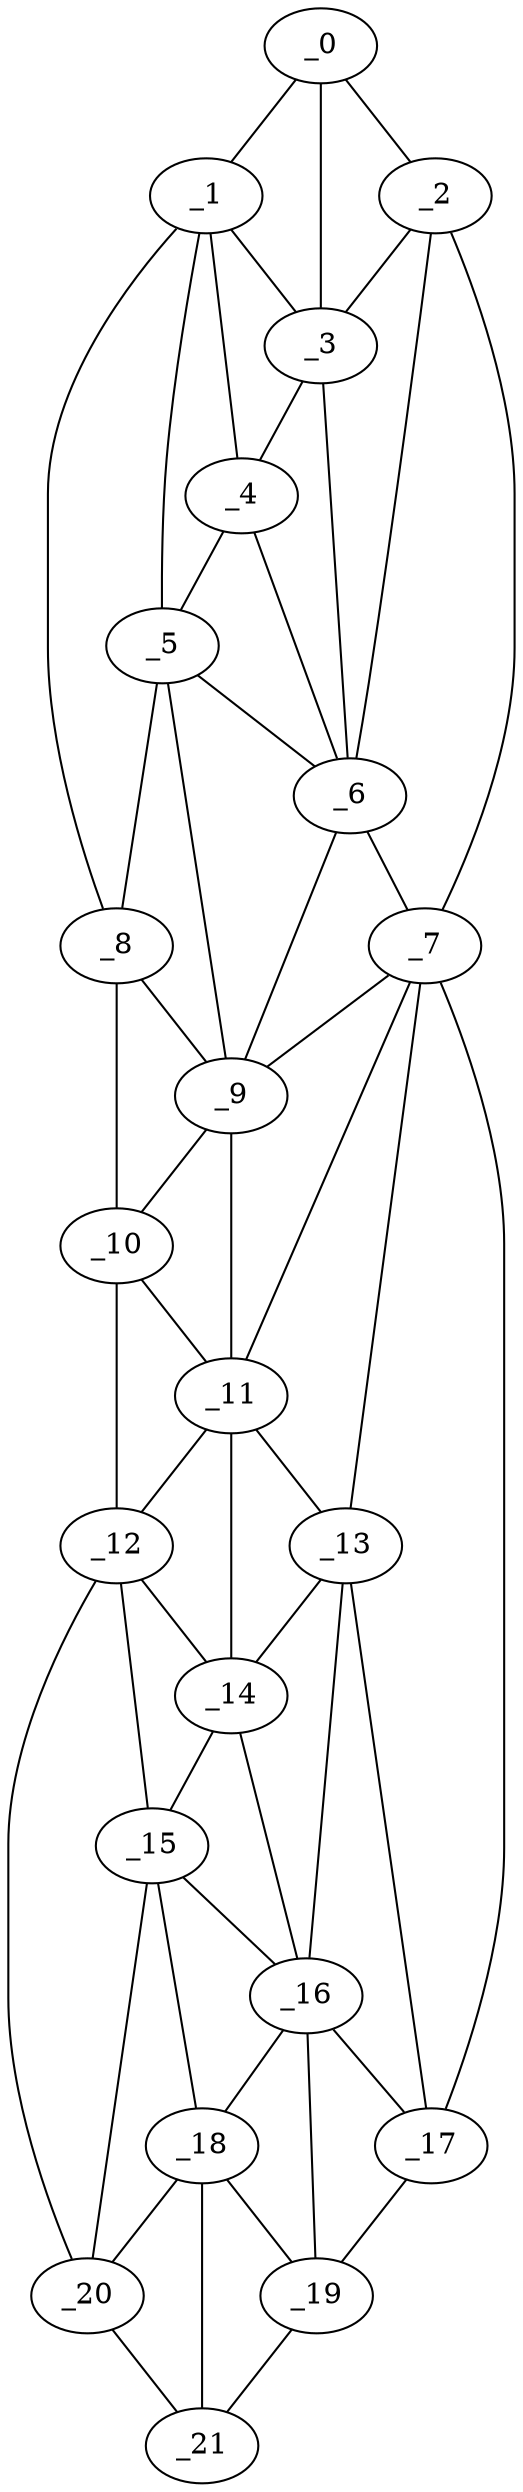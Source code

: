 graph "obj69__25.gxl" {
	_0	 [x=4,
		y=68];
	_1	 [x=6,
		y=62];
	_0 -- _1	 [valence=1];
	_2	 [x=15,
		y=72];
	_0 -- _2	 [valence=1];
	_3	 [x=16,
		y=64];
	_0 -- _3	 [valence=2];
	_1 -- _3	 [valence=1];
	_4	 [x=26,
		y=58];
	_1 -- _4	 [valence=2];
	_5	 [x=32,
		y=54];
	_1 -- _5	 [valence=1];
	_8	 [x=44,
		y=50];
	_1 -- _8	 [valence=1];
	_2 -- _3	 [valence=1];
	_6	 [x=33,
		y=65];
	_2 -- _6	 [valence=2];
	_7	 [x=36,
		y=75];
	_2 -- _7	 [valence=1];
	_3 -- _4	 [valence=1];
	_3 -- _6	 [valence=2];
	_4 -- _5	 [valence=2];
	_4 -- _6	 [valence=1];
	_5 -- _6	 [valence=2];
	_5 -- _8	 [valence=2];
	_9	 [x=48,
		y=58];
	_5 -- _9	 [valence=2];
	_6 -- _7	 [valence=2];
	_6 -- _9	 [valence=1];
	_7 -- _9	 [valence=1];
	_11	 [x=62,
		y=60];
	_7 -- _11	 [valence=1];
	_13	 [x=75,
		y=80];
	_7 -- _13	 [valence=2];
	_17	 [x=100,
		y=84];
	_7 -- _17	 [valence=1];
	_8 -- _9	 [valence=1];
	_10	 [x=58,
		y=47];
	_8 -- _10	 [valence=1];
	_9 -- _10	 [valence=2];
	_9 -- _11	 [valence=1];
	_10 -- _11	 [valence=2];
	_12	 [x=75,
		y=44];
	_10 -- _12	 [valence=1];
	_11 -- _12	 [valence=2];
	_11 -- _13	 [valence=2];
	_14	 [x=80,
		y=63];
	_11 -- _14	 [valence=2];
	_12 -- _14	 [valence=2];
	_15	 [x=94,
		y=51];
	_12 -- _15	 [valence=1];
	_20	 [x=125,
		y=54];
	_12 -- _20	 [valence=1];
	_13 -- _14	 [valence=2];
	_16	 [x=99,
		y=75];
	_13 -- _16	 [valence=2];
	_13 -- _17	 [valence=1];
	_14 -- _15	 [valence=1];
	_14 -- _16	 [valence=2];
	_15 -- _16	 [valence=2];
	_18	 [x=110,
		y=69];
	_15 -- _18	 [valence=1];
	_15 -- _20	 [valence=2];
	_16 -- _17	 [valence=2];
	_16 -- _18	 [valence=2];
	_19	 [x=115,
		y=81];
	_16 -- _19	 [valence=2];
	_17 -- _19	 [valence=1];
	_18 -- _19	 [valence=1];
	_18 -- _20	 [valence=1];
	_21	 [x=126,
		y=70];
	_18 -- _21	 [valence=2];
	_19 -- _21	 [valence=1];
	_20 -- _21	 [valence=1];
}
